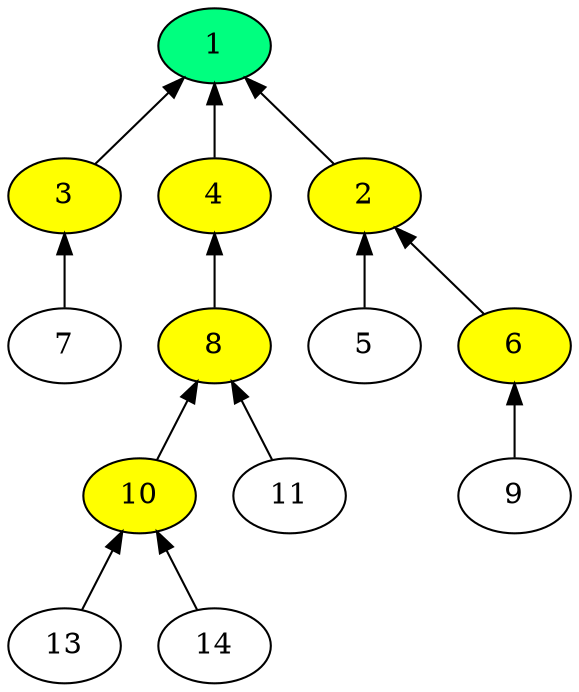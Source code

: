 digraph time_source_tree {
  rankdir="BT";
  "2" -> "1";
  "3" -> "1";
  "4" -> "1";
  "5" -> "2";
  "6" -> "2";
  "7" -> "3";
  "8" -> "4";
  "9" -> "6";
  "10" -> "8";
  "11" -> "8";
  "13" -> "10";
  "14" -> "10";
  "1" [fillcolor="yellow" style="filled"];
  "2" [fillcolor="yellow" style="filled"];
  "3" [fillcolor="yellow" style="filled"];
  "4" [fillcolor="yellow" style="filled"];
  "6" [fillcolor="yellow" style="filled"];
  "8" [fillcolor="yellow" style="filled"];
  "10" [fillcolor="yellow" style="filled"];
  "1" [rank="source" fillcolor="#00FF7F" style="filled"];
}
